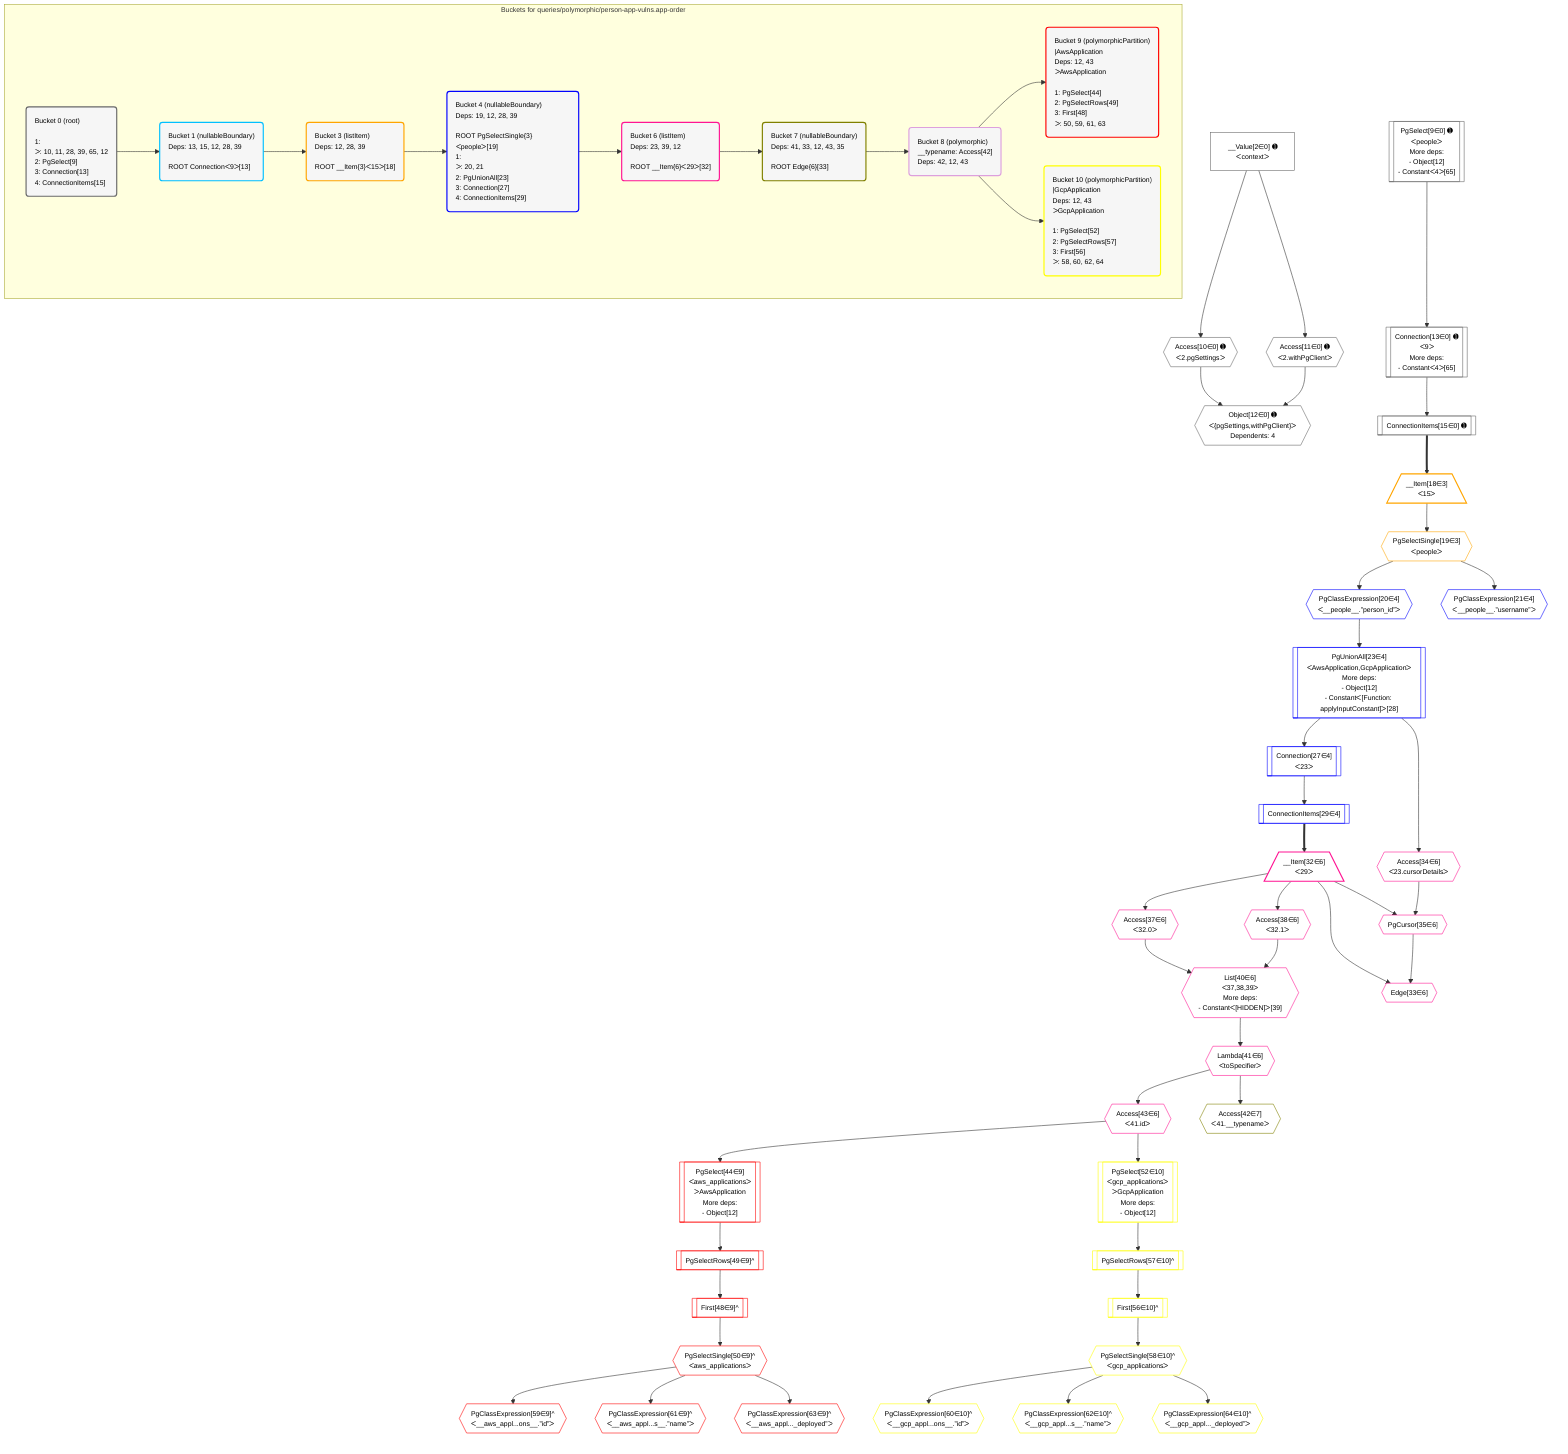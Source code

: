 %%{init: {'themeVariables': { 'fontSize': '12px'}}}%%
graph TD
    classDef path fill:#eee,stroke:#000,color:#000
    classDef plan fill:#fff,stroke-width:1px,color:#000
    classDef itemplan fill:#fff,stroke-width:2px,color:#000
    classDef unbatchedplan fill:#dff,stroke-width:1px,color:#000
    classDef sideeffectplan fill:#fcc,stroke-width:2px,color:#000
    classDef bucket fill:#f6f6f6,color:#000,stroke-width:2px,text-align:left

    subgraph "Buckets for queries/polymorphic/person-app-vulns.app-order"
    Bucket0("Bucket 0 (root)<br /><br />1: <br />ᐳ: 10, 11, 28, 39, 65, 12<br />2: PgSelect[9]<br />3: Connection[13]<br />4: ConnectionItems[15]"):::bucket
    Bucket1("Bucket 1 (nullableBoundary)<br />Deps: 13, 15, 12, 28, 39<br /><br />ROOT Connectionᐸ9ᐳ[13]"):::bucket
    Bucket3("Bucket 3 (listItem)<br />Deps: 12, 28, 39<br /><br />ROOT __Item{3}ᐸ15ᐳ[18]"):::bucket
    Bucket4("Bucket 4 (nullableBoundary)<br />Deps: 19, 12, 28, 39<br /><br />ROOT PgSelectSingle{3}ᐸpeopleᐳ[19]<br />1: <br />ᐳ: 20, 21<br />2: PgUnionAll[23]<br />3: Connection[27]<br />4: ConnectionItems[29]"):::bucket
    Bucket6("Bucket 6 (listItem)<br />Deps: 23, 39, 12<br /><br />ROOT __Item{6}ᐸ29ᐳ[32]"):::bucket
    Bucket7("Bucket 7 (nullableBoundary)<br />Deps: 41, 33, 12, 43, 35<br /><br />ROOT Edge{6}[33]"):::bucket
    Bucket8("Bucket 8 (polymorphic)<br />__typename: Access[42]<br />Deps: 42, 12, 43"):::bucket
    Bucket9("Bucket 9 (polymorphicPartition)<br />|AwsApplication<br />Deps: 12, 43<br />ᐳAwsApplication<br /><br />1: PgSelect[44]<br />2: PgSelectRows[49]<br />3: First[48]<br />ᐳ: 50, 59, 61, 63"):::bucket
    Bucket10("Bucket 10 (polymorphicPartition)<br />|GcpApplication<br />Deps: 12, 43<br />ᐳGcpApplication<br /><br />1: PgSelect[52]<br />2: PgSelectRows[57]<br />3: First[56]<br />ᐳ: 58, 60, 62, 64"):::bucket
    end
    Bucket0 --> Bucket1
    Bucket1 --> Bucket3
    Bucket3 --> Bucket4
    Bucket4 --> Bucket6
    Bucket6 --> Bucket7
    Bucket7 --> Bucket8
    Bucket8 --> Bucket9 & Bucket10

    %% plan dependencies
    PgSelect9[["PgSelect[9∈0] ➊<br />ᐸpeopleᐳ<br />More deps:<br />- Object[12]<br />- Constantᐸ4ᐳ[65]"]]:::plan
    Object12{{"Object[12∈0] ➊<br />ᐸ{pgSettings,withPgClient}ᐳ<br />Dependents: 4"}}:::plan
    Access10{{"Access[10∈0] ➊<br />ᐸ2.pgSettingsᐳ"}}:::plan
    Access11{{"Access[11∈0] ➊<br />ᐸ2.withPgClientᐳ"}}:::plan
    Access10 & Access11 --> Object12
    Connection13[["Connection[13∈0] ➊<br />ᐸ9ᐳ<br />More deps:<br />- Constantᐸ4ᐳ[65]"]]:::plan
    PgSelect9 --> Connection13
    __Value2["__Value[2∈0] ➊<br />ᐸcontextᐳ"]:::plan
    __Value2 --> Access10
    __Value2 --> Access11
    ConnectionItems15[["ConnectionItems[15∈0] ➊"]]:::plan
    Connection13 --> ConnectionItems15
    __Item18[/"__Item[18∈3]<br />ᐸ15ᐳ"\]:::itemplan
    ConnectionItems15 ==> __Item18
    PgSelectSingle19{{"PgSelectSingle[19∈3]<br />ᐸpeopleᐳ"}}:::plan
    __Item18 --> PgSelectSingle19
    PgUnionAll23[["PgUnionAll[23∈4]<br />ᐸAwsApplication,GcpApplicationᐳ<br />More deps:<br />- Object[12]<br />- Constantᐸ[Function: applyInputConstant]ᐳ[28]"]]:::plan
    PgClassExpression20{{"PgClassExpression[20∈4]<br />ᐸ__people__.”person_id”ᐳ"}}:::plan
    PgClassExpression20 --> PgUnionAll23
    PgSelectSingle19 --> PgClassExpression20
    PgClassExpression21{{"PgClassExpression[21∈4]<br />ᐸ__people__.”username”ᐳ"}}:::plan
    PgSelectSingle19 --> PgClassExpression21
    Connection27[["Connection[27∈4]<br />ᐸ23ᐳ"]]:::plan
    PgUnionAll23 --> Connection27
    ConnectionItems29[["ConnectionItems[29∈4]"]]:::plan
    Connection27 --> ConnectionItems29
    List40{{"List[40∈6]<br />ᐸ37,38,39ᐳ<br />More deps:<br />- Constantᐸ[HIDDEN]ᐳ[39]"}}:::plan
    Access37{{"Access[37∈6]<br />ᐸ32.0ᐳ"}}:::plan
    Access38{{"Access[38∈6]<br />ᐸ32.1ᐳ"}}:::plan
    Access37 & Access38 --> List40
    Edge33{{"Edge[33∈6]"}}:::plan
    __Item32[/"__Item[32∈6]<br />ᐸ29ᐳ"\]:::itemplan
    PgCursor35{{"PgCursor[35∈6]"}}:::plan
    __Item32 & PgCursor35 --> Edge33
    Access34{{"Access[34∈6]<br />ᐸ23.cursorDetailsᐳ"}}:::plan
    __Item32 & Access34 --> PgCursor35
    ConnectionItems29 ==> __Item32
    PgUnionAll23 --> Access34
    __Item32 --> Access37
    __Item32 --> Access38
    Lambda41{{"Lambda[41∈6]<br />ᐸtoSpecifierᐳ"}}:::plan
    List40 --> Lambda41
    Access43{{"Access[43∈6]<br />ᐸ41.idᐳ"}}:::plan
    Lambda41 --> Access43
    Access42{{"Access[42∈7]<br />ᐸ41.__typenameᐳ"}}:::plan
    Lambda41 --> Access42
    PgSelect44[["PgSelect[44∈9]<br />ᐸaws_applicationsᐳ<br />ᐳAwsApplication<br />More deps:<br />- Object[12]"]]:::plan
    Access43 --> PgSelect44
    First48[["First[48∈9]^"]]:::plan
    PgSelectRows49[["PgSelectRows[49∈9]^"]]:::plan
    PgSelectRows49 --> First48
    PgSelect44 --> PgSelectRows49
    PgSelectSingle50{{"PgSelectSingle[50∈9]^<br />ᐸaws_applicationsᐳ"}}:::plan
    First48 --> PgSelectSingle50
    PgClassExpression59{{"PgClassExpression[59∈9]^<br />ᐸ__aws_appl...ons__.”id”ᐳ"}}:::plan
    PgSelectSingle50 --> PgClassExpression59
    PgClassExpression61{{"PgClassExpression[61∈9]^<br />ᐸ__aws_appl...s__.”name”ᐳ"}}:::plan
    PgSelectSingle50 --> PgClassExpression61
    PgClassExpression63{{"PgClassExpression[63∈9]^<br />ᐸ__aws_appl..._deployed”ᐳ"}}:::plan
    PgSelectSingle50 --> PgClassExpression63
    PgSelect52[["PgSelect[52∈10]<br />ᐸgcp_applicationsᐳ<br />ᐳGcpApplication<br />More deps:<br />- Object[12]"]]:::plan
    Access43 --> PgSelect52
    First56[["First[56∈10]^"]]:::plan
    PgSelectRows57[["PgSelectRows[57∈10]^"]]:::plan
    PgSelectRows57 --> First56
    PgSelect52 --> PgSelectRows57
    PgSelectSingle58{{"PgSelectSingle[58∈10]^<br />ᐸgcp_applicationsᐳ"}}:::plan
    First56 --> PgSelectSingle58
    PgClassExpression60{{"PgClassExpression[60∈10]^<br />ᐸ__gcp_appl...ons__.”id”ᐳ"}}:::plan
    PgSelectSingle58 --> PgClassExpression60
    PgClassExpression62{{"PgClassExpression[62∈10]^<br />ᐸ__gcp_appl...s__.”name”ᐳ"}}:::plan
    PgSelectSingle58 --> PgClassExpression62
    PgClassExpression64{{"PgClassExpression[64∈10]^<br />ᐸ__gcp_appl..._deployed”ᐳ"}}:::plan
    PgSelectSingle58 --> PgClassExpression64

    %% define steps
    classDef bucket0 stroke:#696969
    class Bucket0,__Value2,PgSelect9,Access10,Access11,Object12,Connection13,ConnectionItems15 bucket0
    classDef bucket1 stroke:#00bfff
    class Bucket1 bucket1
    classDef bucket3 stroke:#ffa500
    class Bucket3,__Item18,PgSelectSingle19 bucket3
    classDef bucket4 stroke:#0000ff
    class Bucket4,PgClassExpression20,PgClassExpression21,PgUnionAll23,Connection27,ConnectionItems29 bucket4
    classDef bucket6 stroke:#ff1493
    class Bucket6,__Item32,Edge33,Access34,PgCursor35,Access37,Access38,List40,Lambda41,Access43 bucket6
    classDef bucket7 stroke:#808000
    class Bucket7,Access42 bucket7
    classDef bucket8 stroke:#dda0dd
    class Bucket8 bucket8
    classDef bucket9 stroke:#ff0000
    class Bucket9,PgSelect44,First48,PgSelectRows49,PgSelectSingle50,PgClassExpression59,PgClassExpression61,PgClassExpression63 bucket9
    classDef bucket10 stroke:#ffff00
    class Bucket10,PgSelect52,First56,PgSelectRows57,PgSelectSingle58,PgClassExpression60,PgClassExpression62,PgClassExpression64 bucket10